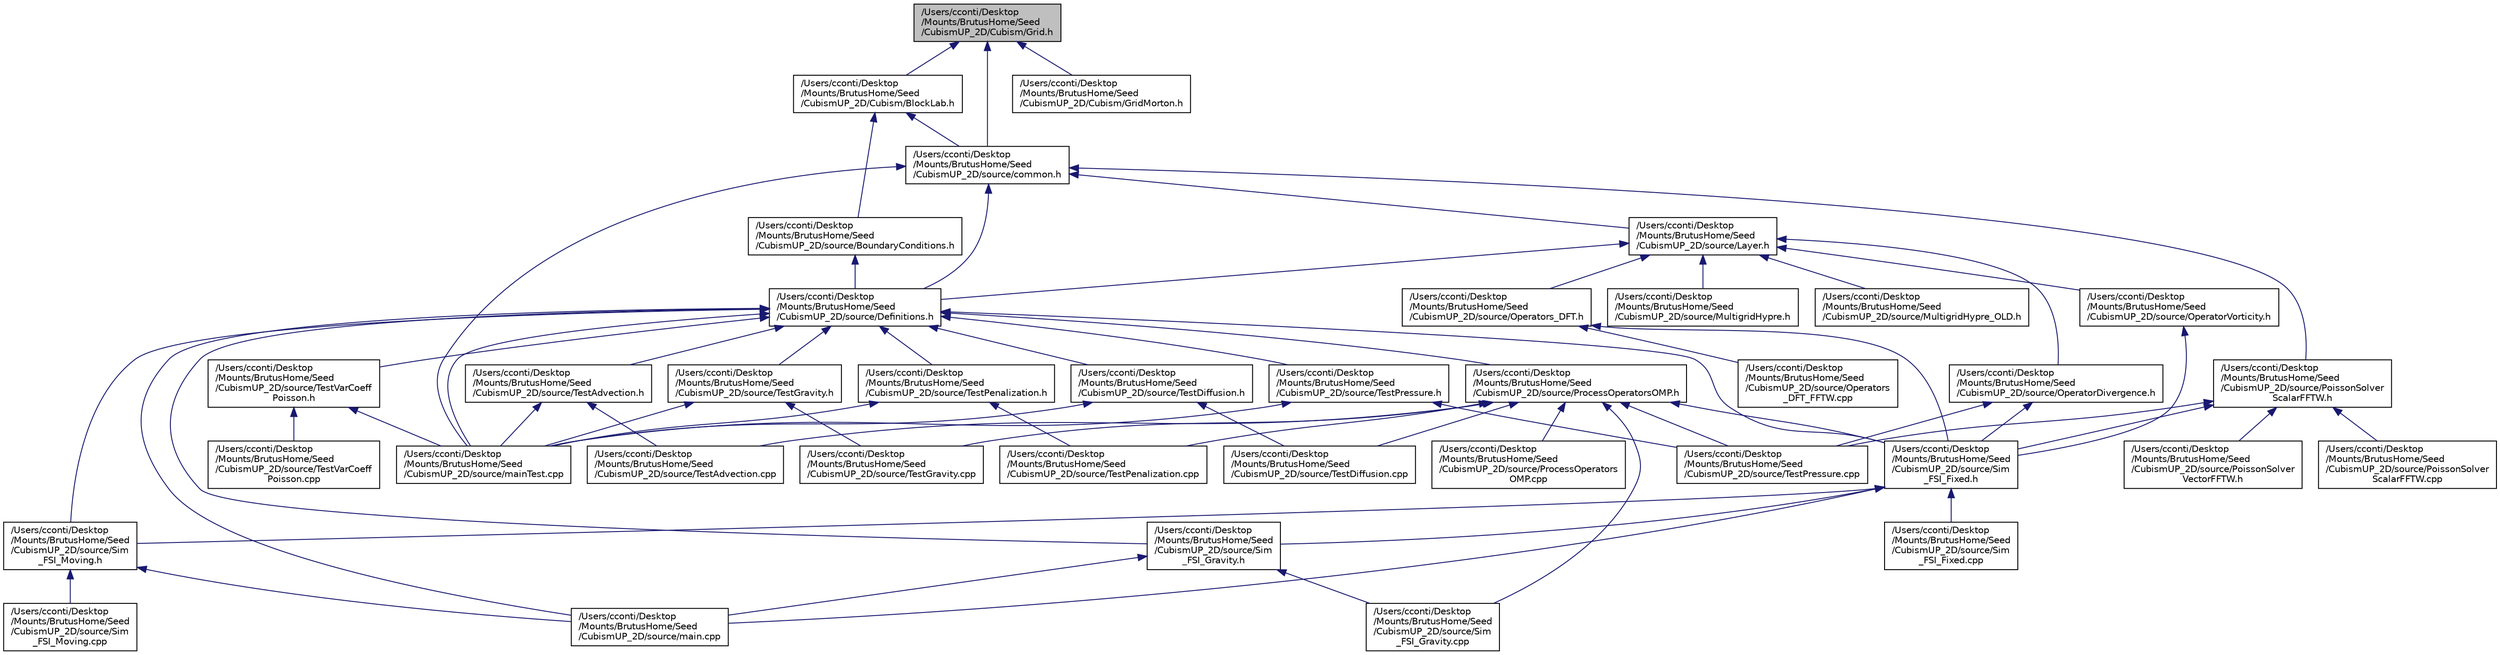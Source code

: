 digraph "/Users/cconti/Desktop/Mounts/BrutusHome/Seed/CubismUP_2D/Cubism/Grid.h"
{
  edge [fontname="Helvetica",fontsize="10",labelfontname="Helvetica",labelfontsize="10"];
  node [fontname="Helvetica",fontsize="10",shape=record];
  Node1 [label="/Users/cconti/Desktop\l/Mounts/BrutusHome/Seed\l/CubismUP_2D/Cubism/Grid.h",height=0.2,width=0.4,color="black", fillcolor="grey75", style="filled", fontcolor="black"];
  Node1 -> Node2 [dir="back",color="midnightblue",fontsize="10",style="solid"];
  Node2 [label="/Users/cconti/Desktop\l/Mounts/BrutusHome/Seed\l/CubismUP_2D/Cubism/BlockLab.h",height=0.2,width=0.4,color="black", fillcolor="white", style="filled",URL="$_block_lab_8h.html"];
  Node2 -> Node3 [dir="back",color="midnightblue",fontsize="10",style="solid"];
  Node3 [label="/Users/cconti/Desktop\l/Mounts/BrutusHome/Seed\l/CubismUP_2D/source/BoundaryConditions.h",height=0.2,width=0.4,color="black", fillcolor="white", style="filled",URL="$_boundary_conditions_8h.html"];
  Node3 -> Node4 [dir="back",color="midnightblue",fontsize="10",style="solid"];
  Node4 [label="/Users/cconti/Desktop\l/Mounts/BrutusHome/Seed\l/CubismUP_2D/source/Definitions.h",height=0.2,width=0.4,color="black", fillcolor="white", style="filled",URL="$_definitions_8h.html"];
  Node4 -> Node5 [dir="back",color="midnightblue",fontsize="10",style="solid"];
  Node5 [label="/Users/cconti/Desktop\l/Mounts/BrutusHome/Seed\l/CubismUP_2D/source/main.cpp",height=0.2,width=0.4,color="black", fillcolor="white", style="filled",URL="$main_8cpp.html"];
  Node4 -> Node6 [dir="back",color="midnightblue",fontsize="10",style="solid"];
  Node6 [label="/Users/cconti/Desktop\l/Mounts/BrutusHome/Seed\l/CubismUP_2D/source/Sim\l_FSI_Fixed.h",height=0.2,width=0.4,color="black", fillcolor="white", style="filled",URL="$_sim___f_s_i___fixed_8h.html"];
  Node6 -> Node5 [dir="back",color="midnightblue",fontsize="10",style="solid"];
  Node6 -> Node7 [dir="back",color="midnightblue",fontsize="10",style="solid"];
  Node7 [label="/Users/cconti/Desktop\l/Mounts/BrutusHome/Seed\l/CubismUP_2D/source/Sim\l_FSI_Moving.h",height=0.2,width=0.4,color="black", fillcolor="white", style="filled",URL="$_sim___f_s_i___moving_8h.html"];
  Node7 -> Node5 [dir="back",color="midnightblue",fontsize="10",style="solid"];
  Node7 -> Node8 [dir="back",color="midnightblue",fontsize="10",style="solid"];
  Node8 [label="/Users/cconti/Desktop\l/Mounts/BrutusHome/Seed\l/CubismUP_2D/source/Sim\l_FSI_Moving.cpp",height=0.2,width=0.4,color="black", fillcolor="white", style="filled",URL="$_sim___f_s_i___moving_8cpp.html"];
  Node6 -> Node9 [dir="back",color="midnightblue",fontsize="10",style="solid"];
  Node9 [label="/Users/cconti/Desktop\l/Mounts/BrutusHome/Seed\l/CubismUP_2D/source/Sim\l_FSI_Gravity.h",height=0.2,width=0.4,color="black", fillcolor="white", style="filled",URL="$_sim___f_s_i___gravity_8h.html"];
  Node9 -> Node5 [dir="back",color="midnightblue",fontsize="10",style="solid"];
  Node9 -> Node10 [dir="back",color="midnightblue",fontsize="10",style="solid"];
  Node10 [label="/Users/cconti/Desktop\l/Mounts/BrutusHome/Seed\l/CubismUP_2D/source/Sim\l_FSI_Gravity.cpp",height=0.2,width=0.4,color="black", fillcolor="white", style="filled",URL="$_sim___f_s_i___gravity_8cpp.html"];
  Node6 -> Node11 [dir="back",color="midnightblue",fontsize="10",style="solid"];
  Node11 [label="/Users/cconti/Desktop\l/Mounts/BrutusHome/Seed\l/CubismUP_2D/source/Sim\l_FSI_Fixed.cpp",height=0.2,width=0.4,color="black", fillcolor="white", style="filled",URL="$_sim___f_s_i___fixed_8cpp.html"];
  Node4 -> Node12 [dir="back",color="midnightblue",fontsize="10",style="solid"];
  Node12 [label="/Users/cconti/Desktop\l/Mounts/BrutusHome/Seed\l/CubismUP_2D/source/ProcessOperatorsOMP.h",height=0.2,width=0.4,color="black", fillcolor="white", style="filled",URL="$_process_operators_o_m_p_8h.html"];
  Node12 -> Node6 [dir="back",color="midnightblue",fontsize="10",style="solid"];
  Node12 -> Node13 [dir="back",color="midnightblue",fontsize="10",style="solid"];
  Node13 [label="/Users/cconti/Desktop\l/Mounts/BrutusHome/Seed\l/CubismUP_2D/source/ProcessOperators\lOMP.cpp",height=0.2,width=0.4,color="black", fillcolor="white", style="filled",URL="$_process_operators_o_m_p_8cpp.html"];
  Node12 -> Node10 [dir="back",color="midnightblue",fontsize="10",style="solid"];
  Node12 -> Node14 [dir="back",color="midnightblue",fontsize="10",style="solid"];
  Node14 [label="/Users/cconti/Desktop\l/Mounts/BrutusHome/Seed\l/CubismUP_2D/source/TestAdvection.cpp",height=0.2,width=0.4,color="black", fillcolor="white", style="filled",URL="$_test_advection_8cpp.html"];
  Node12 -> Node15 [dir="back",color="midnightblue",fontsize="10",style="solid"];
  Node15 [label="/Users/cconti/Desktop\l/Mounts/BrutusHome/Seed\l/CubismUP_2D/source/TestDiffusion.cpp",height=0.2,width=0.4,color="black", fillcolor="white", style="filled",URL="$_test_diffusion_8cpp.html"];
  Node12 -> Node16 [dir="back",color="midnightblue",fontsize="10",style="solid"];
  Node16 [label="/Users/cconti/Desktop\l/Mounts/BrutusHome/Seed\l/CubismUP_2D/source/TestGravity.cpp",height=0.2,width=0.4,color="black", fillcolor="white", style="filled",URL="$_test_gravity_8cpp.html"];
  Node12 -> Node17 [dir="back",color="midnightblue",fontsize="10",style="solid"];
  Node17 [label="/Users/cconti/Desktop\l/Mounts/BrutusHome/Seed\l/CubismUP_2D/source/TestPenalization.cpp",height=0.2,width=0.4,color="black", fillcolor="white", style="filled",URL="$_test_penalization_8cpp.html"];
  Node12 -> Node18 [dir="back",color="midnightblue",fontsize="10",style="solid"];
  Node18 [label="/Users/cconti/Desktop\l/Mounts/BrutusHome/Seed\l/CubismUP_2D/source/TestPressure.cpp",height=0.2,width=0.4,color="black", fillcolor="white", style="filled",URL="$_test_pressure_8cpp.html"];
  Node4 -> Node7 [dir="back",color="midnightblue",fontsize="10",style="solid"];
  Node4 -> Node9 [dir="back",color="midnightblue",fontsize="10",style="solid"];
  Node4 -> Node19 [dir="back",color="midnightblue",fontsize="10",style="solid"];
  Node19 [label="/Users/cconti/Desktop\l/Mounts/BrutusHome/Seed\l/CubismUP_2D/source/TestDiffusion.h",height=0.2,width=0.4,color="black", fillcolor="white", style="filled",URL="$_test_diffusion_8h.html"];
  Node19 -> Node20 [dir="back",color="midnightblue",fontsize="10",style="solid"];
  Node20 [label="/Users/cconti/Desktop\l/Mounts/BrutusHome/Seed\l/CubismUP_2D/source/mainTest.cpp",height=0.2,width=0.4,color="black", fillcolor="white", style="filled",URL="$main_test_8cpp.html"];
  Node19 -> Node15 [dir="back",color="midnightblue",fontsize="10",style="solid"];
  Node4 -> Node21 [dir="back",color="midnightblue",fontsize="10",style="solid"];
  Node21 [label="/Users/cconti/Desktop\l/Mounts/BrutusHome/Seed\l/CubismUP_2D/source/TestAdvection.h",height=0.2,width=0.4,color="black", fillcolor="white", style="filled",URL="$_test_advection_8h.html"];
  Node21 -> Node20 [dir="back",color="midnightblue",fontsize="10",style="solid"];
  Node21 -> Node14 [dir="back",color="midnightblue",fontsize="10",style="solid"];
  Node4 -> Node22 [dir="back",color="midnightblue",fontsize="10",style="solid"];
  Node22 [label="/Users/cconti/Desktop\l/Mounts/BrutusHome/Seed\l/CubismUP_2D/source/TestPressure.h",height=0.2,width=0.4,color="black", fillcolor="white", style="filled",URL="$_test_pressure_8h.html"];
  Node22 -> Node20 [dir="back",color="midnightblue",fontsize="10",style="solid"];
  Node22 -> Node18 [dir="back",color="midnightblue",fontsize="10",style="solid"];
  Node4 -> Node23 [dir="back",color="midnightblue",fontsize="10",style="solid"];
  Node23 [label="/Users/cconti/Desktop\l/Mounts/BrutusHome/Seed\l/CubismUP_2D/source/TestVarCoeff\lPoisson.h",height=0.2,width=0.4,color="black", fillcolor="white", style="filled",URL="$_test_var_coeff_poisson_8h.html"];
  Node23 -> Node20 [dir="back",color="midnightblue",fontsize="10",style="solid"];
  Node23 -> Node24 [dir="back",color="midnightblue",fontsize="10",style="solid"];
  Node24 [label="/Users/cconti/Desktop\l/Mounts/BrutusHome/Seed\l/CubismUP_2D/source/TestVarCoeff\lPoisson.cpp",height=0.2,width=0.4,color="black", fillcolor="white", style="filled",URL="$_test_var_coeff_poisson_8cpp.html"];
  Node4 -> Node25 [dir="back",color="midnightblue",fontsize="10",style="solid"];
  Node25 [label="/Users/cconti/Desktop\l/Mounts/BrutusHome/Seed\l/CubismUP_2D/source/TestGravity.h",height=0.2,width=0.4,color="black", fillcolor="white", style="filled",URL="$_test_gravity_8h.html"];
  Node25 -> Node20 [dir="back",color="midnightblue",fontsize="10",style="solid"];
  Node25 -> Node16 [dir="back",color="midnightblue",fontsize="10",style="solid"];
  Node4 -> Node26 [dir="back",color="midnightblue",fontsize="10",style="solid"];
  Node26 [label="/Users/cconti/Desktop\l/Mounts/BrutusHome/Seed\l/CubismUP_2D/source/TestPenalization.h",height=0.2,width=0.4,color="black", fillcolor="white", style="filled",URL="$_test_penalization_8h.html"];
  Node26 -> Node20 [dir="back",color="midnightblue",fontsize="10",style="solid"];
  Node26 -> Node17 [dir="back",color="midnightblue",fontsize="10",style="solid"];
  Node4 -> Node20 [dir="back",color="midnightblue",fontsize="10",style="solid"];
  Node2 -> Node27 [dir="back",color="midnightblue",fontsize="10",style="solid"];
  Node27 [label="/Users/cconti/Desktop\l/Mounts/BrutusHome/Seed\l/CubismUP_2D/source/common.h",height=0.2,width=0.4,color="black", fillcolor="white", style="filled",URL="$common_8h.html"];
  Node27 -> Node4 [dir="back",color="midnightblue",fontsize="10",style="solid"];
  Node27 -> Node28 [dir="back",color="midnightblue",fontsize="10",style="solid"];
  Node28 [label="/Users/cconti/Desktop\l/Mounts/BrutusHome/Seed\l/CubismUP_2D/source/Layer.h",height=0.2,width=0.4,color="black", fillcolor="white", style="filled",URL="$_layer_8h.html"];
  Node28 -> Node4 [dir="back",color="midnightblue",fontsize="10",style="solid"];
  Node28 -> Node29 [dir="back",color="midnightblue",fontsize="10",style="solid"];
  Node29 [label="/Users/cconti/Desktop\l/Mounts/BrutusHome/Seed\l/CubismUP_2D/source/OperatorDivergence.h",height=0.2,width=0.4,color="black", fillcolor="white", style="filled",URL="$_operator_divergence_8h.html"];
  Node29 -> Node6 [dir="back",color="midnightblue",fontsize="10",style="solid"];
  Node29 -> Node18 [dir="back",color="midnightblue",fontsize="10",style="solid"];
  Node28 -> Node30 [dir="back",color="midnightblue",fontsize="10",style="solid"];
  Node30 [label="/Users/cconti/Desktop\l/Mounts/BrutusHome/Seed\l/CubismUP_2D/source/OperatorVorticity.h",height=0.2,width=0.4,color="black", fillcolor="white", style="filled",URL="$_operator_vorticity_8h.html"];
  Node30 -> Node6 [dir="back",color="midnightblue",fontsize="10",style="solid"];
  Node28 -> Node31 [dir="back",color="midnightblue",fontsize="10",style="solid"];
  Node31 [label="/Users/cconti/Desktop\l/Mounts/BrutusHome/Seed\l/CubismUP_2D/source/Operators_DFT.h",height=0.2,width=0.4,color="black", fillcolor="white", style="filled",URL="$_operators___d_f_t_8h.html"];
  Node31 -> Node6 [dir="back",color="midnightblue",fontsize="10",style="solid"];
  Node31 -> Node32 [dir="back",color="midnightblue",fontsize="10",style="solid"];
  Node32 [label="/Users/cconti/Desktop\l/Mounts/BrutusHome/Seed\l/CubismUP_2D/source/Operators\l_DFT_FFTW.cpp",height=0.2,width=0.4,color="black", fillcolor="white", style="filled",URL="$_operators___d_f_t___f_f_t_w_8cpp.html"];
  Node28 -> Node33 [dir="back",color="midnightblue",fontsize="10",style="solid"];
  Node33 [label="/Users/cconti/Desktop\l/Mounts/BrutusHome/Seed\l/CubismUP_2D/source/MultigridHypre.h",height=0.2,width=0.4,color="black", fillcolor="white", style="filled",URL="$_multigrid_hypre_8h.html"];
  Node28 -> Node34 [dir="back",color="midnightblue",fontsize="10",style="solid"];
  Node34 [label="/Users/cconti/Desktop\l/Mounts/BrutusHome/Seed\l/CubismUP_2D/source/MultigridHypre_OLD.h",height=0.2,width=0.4,color="black", fillcolor="white", style="filled",URL="$_multigrid_hypre___o_l_d_8h.html"];
  Node27 -> Node35 [dir="back",color="midnightblue",fontsize="10",style="solid"];
  Node35 [label="/Users/cconti/Desktop\l/Mounts/BrutusHome/Seed\l/CubismUP_2D/source/PoissonSolver\lScalarFFTW.h",height=0.2,width=0.4,color="black", fillcolor="white", style="filled",URL="$_poisson_solver_scalar_f_f_t_w_8h.html"];
  Node35 -> Node6 [dir="back",color="midnightblue",fontsize="10",style="solid"];
  Node35 -> Node36 [dir="back",color="midnightblue",fontsize="10",style="solid"];
  Node36 [label="/Users/cconti/Desktop\l/Mounts/BrutusHome/Seed\l/CubismUP_2D/source/PoissonSolver\lScalarFFTW.cpp",height=0.2,width=0.4,color="black", fillcolor="white", style="filled",URL="$_poisson_solver_scalar_f_f_t_w_8cpp.html"];
  Node35 -> Node37 [dir="back",color="midnightblue",fontsize="10",style="solid"];
  Node37 [label="/Users/cconti/Desktop\l/Mounts/BrutusHome/Seed\l/CubismUP_2D/source/PoissonSolver\lVectorFFTW.h",height=0.2,width=0.4,color="black", fillcolor="white", style="filled",URL="$_poisson_solver_vector_f_f_t_w_8h.html"];
  Node35 -> Node18 [dir="back",color="midnightblue",fontsize="10",style="solid"];
  Node27 -> Node20 [dir="back",color="midnightblue",fontsize="10",style="solid"];
  Node1 -> Node38 [dir="back",color="midnightblue",fontsize="10",style="solid"];
  Node38 [label="/Users/cconti/Desktop\l/Mounts/BrutusHome/Seed\l/CubismUP_2D/Cubism/GridMorton.h",height=0.2,width=0.4,color="black", fillcolor="white", style="filled",URL="$_grid_morton_8h.html"];
  Node1 -> Node27 [dir="back",color="midnightblue",fontsize="10",style="solid"];
}
